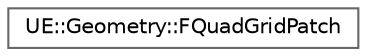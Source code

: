 digraph "Graphical Class Hierarchy"
{
 // INTERACTIVE_SVG=YES
 // LATEX_PDF_SIZE
  bgcolor="transparent";
  edge [fontname=Helvetica,fontsize=10,labelfontname=Helvetica,labelfontsize=10];
  node [fontname=Helvetica,fontsize=10,shape=box,height=0.2,width=0.4];
  rankdir="LR";
  Node0 [id="Node000000",label="UE::Geometry::FQuadGridPatch",height=0.2,width=0.4,color="grey40", fillcolor="white", style="filled",URL="$de/d34/classUE_1_1Geometry_1_1FQuadGridPatch.html",tooltip="FQuadGridPatch represents a set of quads, formed by pairs of triangles, arranged in a 2D grid pattern..."];
}

